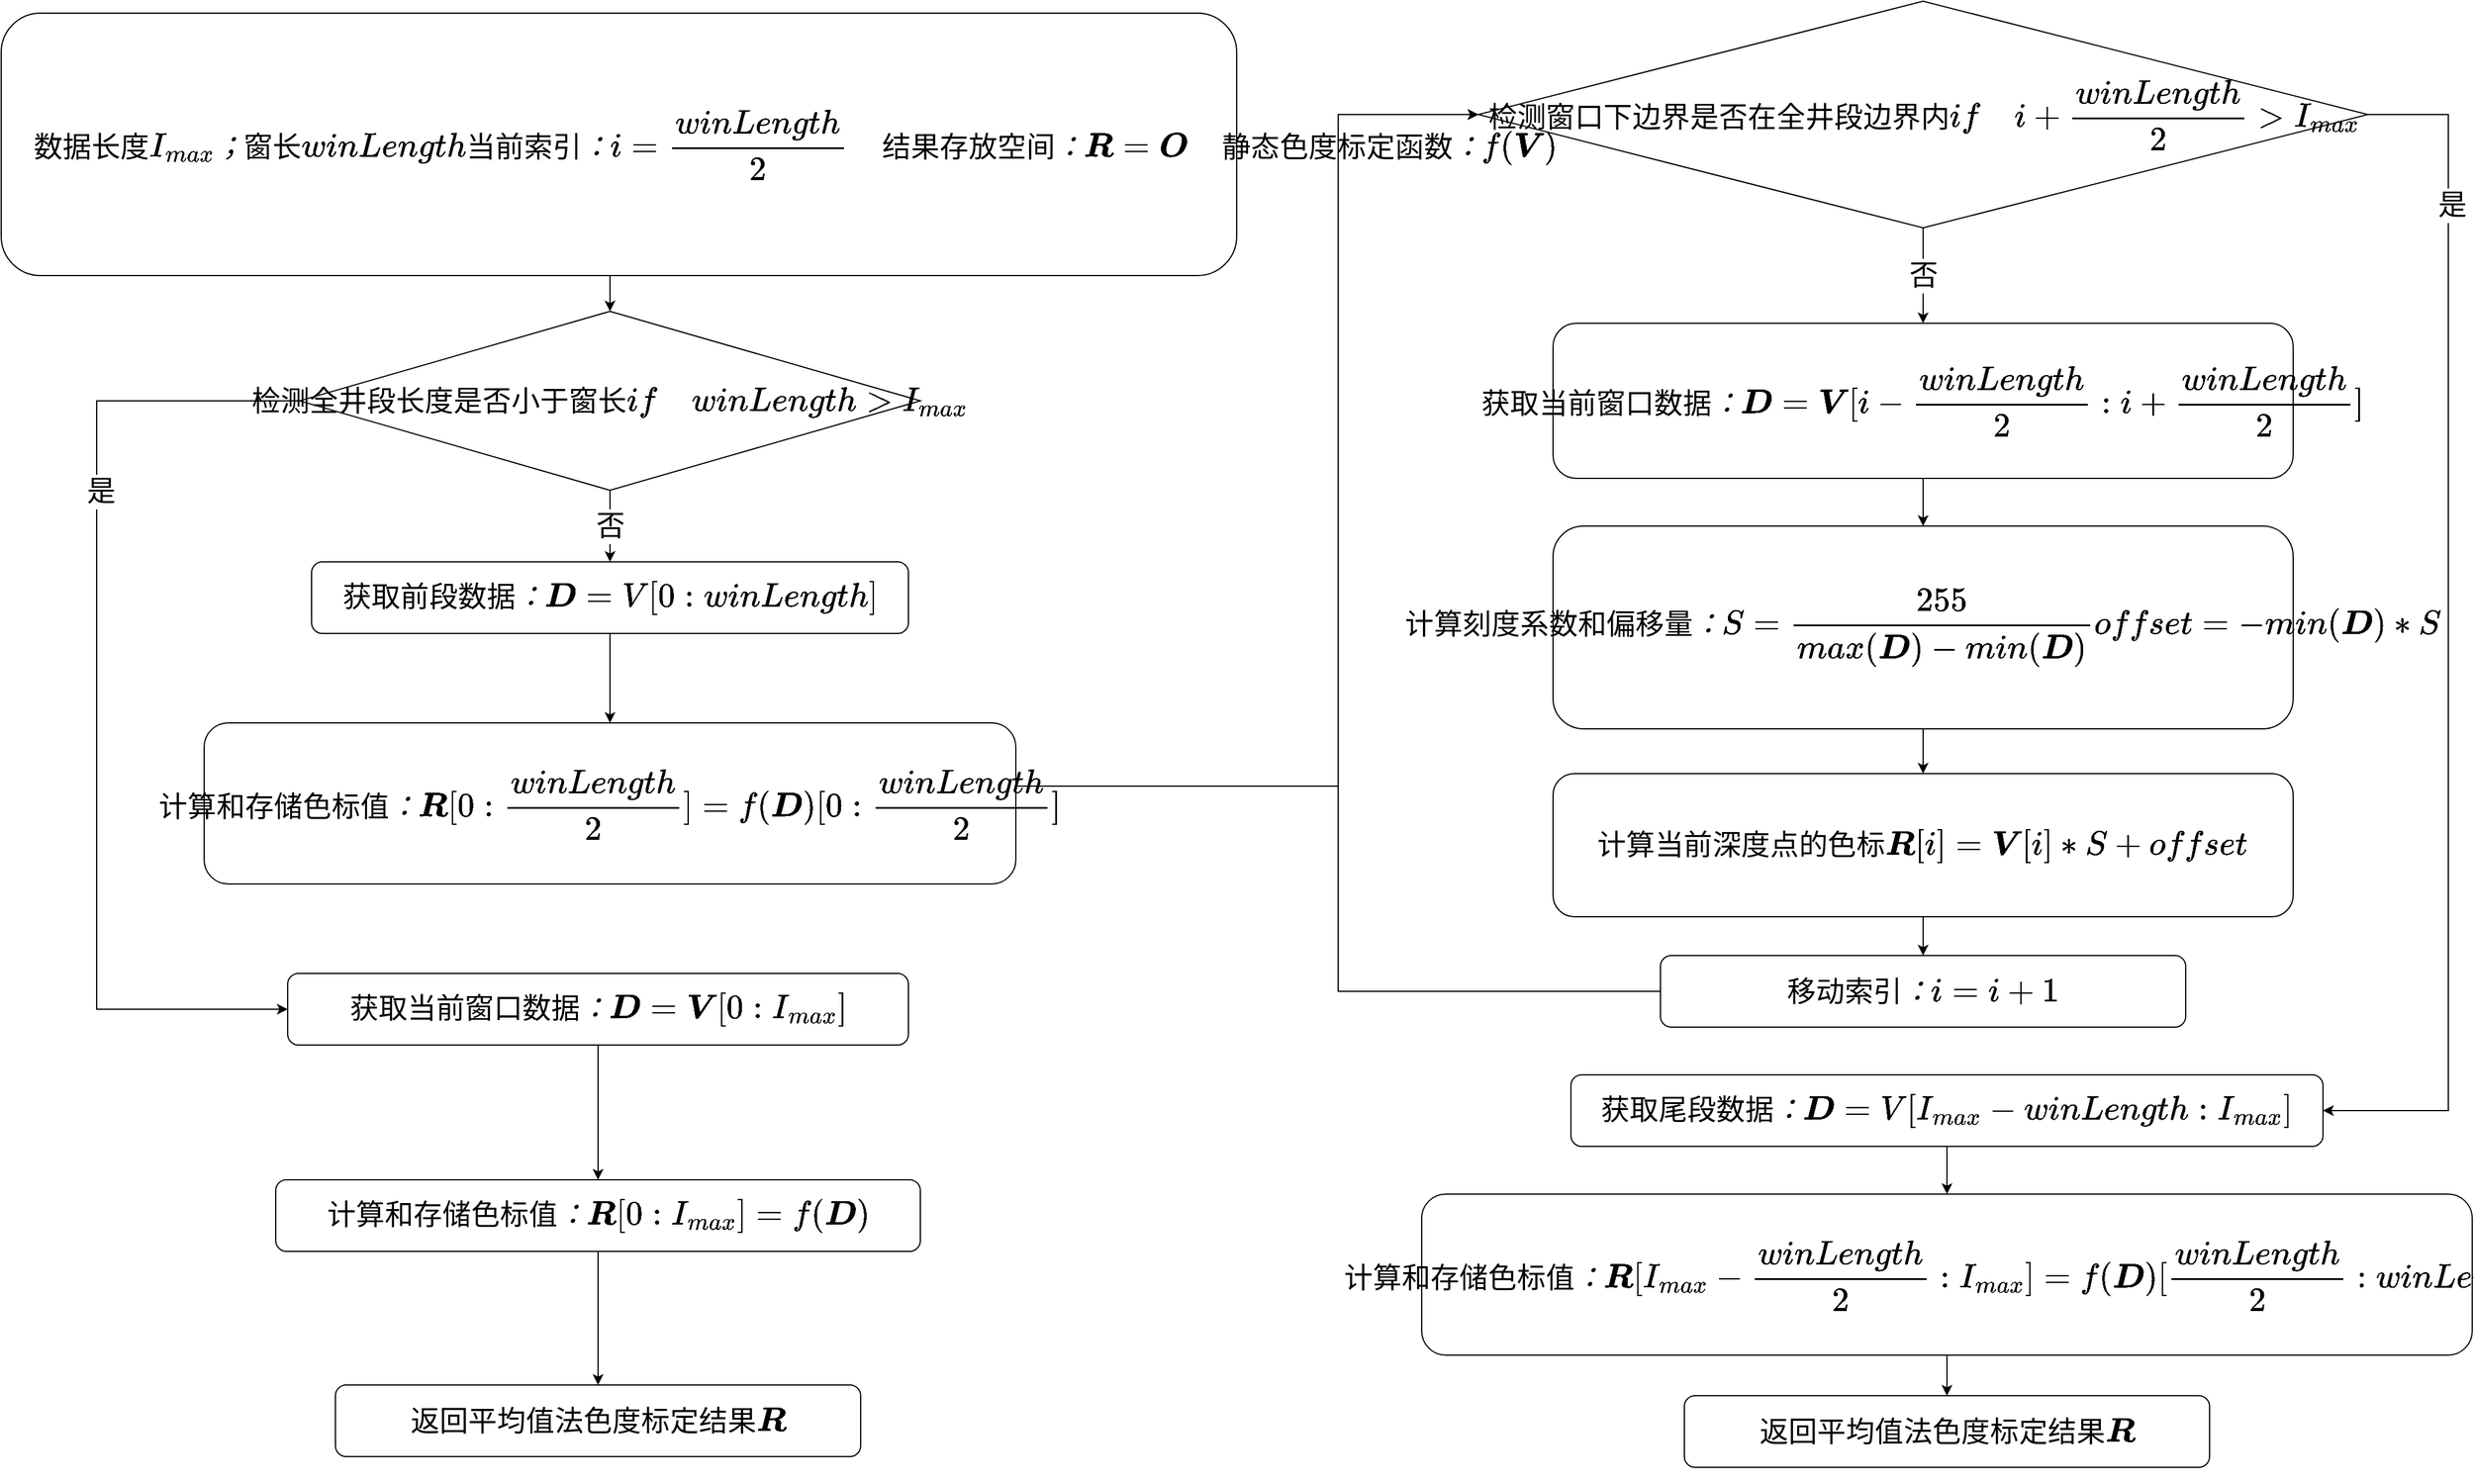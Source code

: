 <mxfile version="15.8.7" type="device"><diagram id="GvPofDsLP2z_rEaC2fz6" name="第 1 页"><mxGraphModel dx="1483" dy="2153" grid="1" gridSize="10" guides="1" tooltips="1" connect="1" arrows="1" fold="1" page="1" pageScale="1" pageWidth="827" pageHeight="1169" math="1" shadow="0"><root><mxCell id="0"/><mxCell id="1" parent="0"/><mxCell id="BFw4RH9lJoTaI4rNDlwQ-19" style="edgeStyle=orthogonalEdgeStyle;rounded=0;orthogonalLoop=1;jettySize=auto;html=1;exitX=0.5;exitY=1;exitDx=0;exitDy=0;entryX=0.5;entryY=0;entryDx=0;entryDy=0;fontSize=24;" edge="1" parent="1" source="WbfiJGBeXJ4uQb5mIPu6-4" target="WbfiJGBeXJ4uQb5mIPu6-9"><mxGeometry relative="1" as="geometry"/></mxCell><mxCell id="WbfiJGBeXJ4uQb5mIPu6-4" value="$$获取当前窗口数据：\\&lt;br&gt;\boldsymbol D = \boldsymbol V [i-\frac{winLength}{2}:i+\frac{winLength}{2}&lt;br&gt;]&lt;br style=&quot;font-size: 24px&quot;&gt;$$" style="rounded=1;whiteSpace=wrap;html=1;fontSize=24;flipV=1;" parent="1" vertex="1"><mxGeometry x="1510" y="210" width="620" height="130" as="geometry"/></mxCell><mxCell id="BFw4RH9lJoTaI4rNDlwQ-10" style="edgeStyle=orthogonalEdgeStyle;rounded=0;orthogonalLoop=1;jettySize=auto;html=1;exitX=0;exitY=0.5;exitDx=0;exitDy=0;entryX=0;entryY=0.5;entryDx=0;entryDy=0;fontSize=24;" edge="1" parent="1" source="WbfiJGBeXJ4uQb5mIPu6-7" target="WbfiJGBeXJ4uQb5mIPu6-15"><mxGeometry relative="1" as="geometry"><Array as="points"><mxPoint x="290" y="275"/><mxPoint x="290" y="785"/></Array></mxGeometry></mxCell><mxCell id="BFw4RH9lJoTaI4rNDlwQ-11" value="&amp;nbsp;是" style="edgeLabel;html=1;align=center;verticalAlign=middle;resizable=0;points=[];fontSize=24;" vertex="1" connectable="0" parent="BFw4RH9lJoTaI4rNDlwQ-10"><mxGeometry x="-0.41" y="2" relative="1" as="geometry"><mxPoint x="-2" y="-2" as="offset"/></mxGeometry></mxCell><mxCell id="BFw4RH9lJoTaI4rNDlwQ-12" value="否" style="edgeStyle=orthogonalEdgeStyle;rounded=0;orthogonalLoop=1;jettySize=auto;html=1;fontSize=24;" edge="1" parent="1" source="WbfiJGBeXJ4uQb5mIPu6-7" target="BFw4RH9lJoTaI4rNDlwQ-2"><mxGeometry relative="1" as="geometry"/></mxCell><mxCell id="WbfiJGBeXJ4uQb5mIPu6-7" value="$$检测全井段长度是否小于窗长\\ &lt;br style=&quot;font-size: 24px&quot;&gt;if \quad winLength &amp;gt; I_{max}$$" style="rhombus;whiteSpace=wrap;html=1;fontSize=24;" parent="1" vertex="1"><mxGeometry x="460" y="200" width="520" height="150" as="geometry"/></mxCell><mxCell id="BFw4RH9lJoTaI4rNDlwQ-20" style="edgeStyle=orthogonalEdgeStyle;rounded=0;orthogonalLoop=1;jettySize=auto;html=1;exitX=0.5;exitY=1;exitDx=0;exitDy=0;fontSize=24;" edge="1" parent="1" source="WbfiJGBeXJ4uQb5mIPu6-9" target="BFw4RH9lJoTaI4rNDlwQ-8"><mxGeometry relative="1" as="geometry"/></mxCell><mxCell id="WbfiJGBeXJ4uQb5mIPu6-9" value="$$计算刻度系数和偏移量：\\&lt;br&gt;S=\frac{255}{max(\boldsymbol D)-min(\boldsymbol D)}\\&lt;br&gt;offset=-min(\boldsymbol D)*S&lt;br style=&quot;font-size: 24px&quot;&gt;$$" style="rounded=1;whiteSpace=wrap;html=1;fontSize=24;flipV=1;" parent="1" vertex="1"><mxGeometry x="1510" y="380" width="620" height="170" as="geometry"/></mxCell><mxCell id="BFw4RH9lJoTaI4rNDlwQ-24" style="edgeStyle=orthogonalEdgeStyle;rounded=0;orthogonalLoop=1;jettySize=auto;html=1;exitX=0;exitY=0.5;exitDx=0;exitDy=0;entryX=0;entryY=0.5;entryDx=0;entryDy=0;fontSize=24;" edge="1" parent="1" source="WbfiJGBeXJ4uQb5mIPu6-11" target="BFw4RH9lJoTaI4rNDlwQ-9"><mxGeometry relative="1" as="geometry"><Array as="points"><mxPoint x="1330" y="770"/><mxPoint x="1330" y="35"/></Array></mxGeometry></mxCell><mxCell id="WbfiJGBeXJ4uQb5mIPu6-11" value="$$移动索引：i=i+1&lt;br style=&quot;font-size: 24px&quot;&gt;$$" style="rounded=1;whiteSpace=wrap;html=1;fontSize=24;flipV=1;" parent="1" vertex="1"><mxGeometry x="1600" y="740" width="440" height="60" as="geometry"/></mxCell><mxCell id="BFw4RH9lJoTaI4rNDlwQ-15" value="" style="edgeStyle=orthogonalEdgeStyle;rounded=0;orthogonalLoop=1;jettySize=auto;html=1;fontSize=24;" edge="1" parent="1" source="WbfiJGBeXJ4uQb5mIPu6-15" target="WbfiJGBeXJ4uQb5mIPu6-17"><mxGeometry relative="1" as="geometry"/></mxCell><mxCell id="WbfiJGBeXJ4uQb5mIPu6-15" value="$$获取当前窗口数据：\boldsymbol D = \boldsymbol V[0:I_{max}]$$" style="rounded=1;whiteSpace=wrap;html=1;fontSize=24;" parent="1" vertex="1"><mxGeometry x="450" y="755" width="520" height="60" as="geometry"/></mxCell><mxCell id="BFw4RH9lJoTaI4rNDlwQ-16" value="" style="edgeStyle=orthogonalEdgeStyle;rounded=0;orthogonalLoop=1;jettySize=auto;html=1;fontSize=24;" edge="1" parent="1" source="WbfiJGBeXJ4uQb5mIPu6-17" target="WbfiJGBeXJ4uQb5mIPu6-22"><mxGeometry relative="1" as="geometry"/></mxCell><mxCell id="WbfiJGBeXJ4uQb5mIPu6-17" value="$$计算和存储色标值：\boldsymbol R[0:I_{max}]=f(\boldsymbol D)&lt;br style=&quot;font-size: 24px&quot;&gt;$$" style="rounded=1;whiteSpace=wrap;html=1;fontSize=24;" parent="1" vertex="1"><mxGeometry x="440" y="928" width="540" height="60" as="geometry"/></mxCell><mxCell id="WbfiJGBeXJ4uQb5mIPu6-22" value="$$返回平均值法色度标定结果\boldsymbol R&lt;br style=&quot;font-size: 24px;&quot;&gt;$$" style="rounded=1;whiteSpace=wrap;html=1;fontSize=24;" parent="1" vertex="1"><mxGeometry x="490" y="1100" width="440" height="60" as="geometry"/></mxCell><mxCell id="BFw4RH9lJoTaI4rNDlwQ-30" style="edgeStyle=orthogonalEdgeStyle;rounded=0;orthogonalLoop=1;jettySize=auto;html=1;exitX=0.5;exitY=1;exitDx=0;exitDy=0;entryX=0.5;entryY=0;entryDx=0;entryDy=0;fontSize=24;" edge="1" parent="1" source="BFw4RH9lJoTaI4rNDlwQ-1" target="WbfiJGBeXJ4uQb5mIPu6-7"><mxGeometry relative="1" as="geometry"/></mxCell><mxCell id="BFw4RH9lJoTaI4rNDlwQ-1" value="&lt;font style=&quot;font-size: 24px&quot;&gt;$$初始化：\\&lt;br&gt;全井段数据&lt;br&gt;:\boldsymbol{V} \quad 数据长度I_{max} ；窗长winLength\\&lt;br&gt;当前索引：i=\frac{winLength}{2} \quad&lt;br&gt;结果存放空间：\boldsymbol R = \boldsymbol O&amp;nbsp; \quad 静态色度标定函数：f(\boldsymbol V)$$&lt;/font&gt;" style="rounded=1;whiteSpace=wrap;html=1;fontSize=18;fontFamily=Helvetica;labelBackgroundColor=none;strokeWidth=1;align=center;fontStyle=0" vertex="1" parent="1"><mxGeometry x="210" y="-50" width="1035" height="220" as="geometry"/></mxCell><mxCell id="BFw4RH9lJoTaI4rNDlwQ-13" value="" style="edgeStyle=orthogonalEdgeStyle;rounded=0;orthogonalLoop=1;jettySize=auto;html=1;fontSize=24;" edge="1" parent="1" source="BFw4RH9lJoTaI4rNDlwQ-2" target="BFw4RH9lJoTaI4rNDlwQ-3"><mxGeometry relative="1" as="geometry"/></mxCell><mxCell id="BFw4RH9lJoTaI4rNDlwQ-2" value="$$获取前段数据：\boldsymbol D = V[0:winLength]$$" style="rounded=1;whiteSpace=wrap;html=1;fontSize=24;" vertex="1" parent="1"><mxGeometry x="470" y="410" width="500" height="60" as="geometry"/></mxCell><mxCell id="BFw4RH9lJoTaI4rNDlwQ-17" style="edgeStyle=orthogonalEdgeStyle;rounded=0;orthogonalLoop=1;jettySize=auto;html=1;exitX=1;exitY=0.5;exitDx=0;exitDy=0;entryX=0;entryY=0.5;entryDx=0;entryDy=0;fontSize=24;" edge="1" parent="1" source="BFw4RH9lJoTaI4rNDlwQ-3" target="BFw4RH9lJoTaI4rNDlwQ-9"><mxGeometry relative="1" as="geometry"><Array as="points"><mxPoint x="1330" y="598"/><mxPoint x="1330" y="35"/></Array></mxGeometry></mxCell><mxCell id="BFw4RH9lJoTaI4rNDlwQ-3" value="$$计算和存储色标值：\\&lt;br&gt;\boldsymbol R[0:\frac{winLength}{2}]=f(\boldsymbol D)[0:\frac{winLength}{2}]&lt;br&gt;$$" style="rounded=1;whiteSpace=wrap;html=1;fontSize=24;" vertex="1" parent="1"><mxGeometry x="380" y="545" width="680" height="135" as="geometry"/></mxCell><mxCell id="BFw4RH9lJoTaI4rNDlwQ-27" style="edgeStyle=orthogonalEdgeStyle;rounded=0;orthogonalLoop=1;jettySize=auto;html=1;exitX=0.5;exitY=1;exitDx=0;exitDy=0;fontSize=24;" edge="1" parent="1" source="BFw4RH9lJoTaI4rNDlwQ-5" target="BFw4RH9lJoTaI4rNDlwQ-6"><mxGeometry relative="1" as="geometry"/></mxCell><mxCell id="BFw4RH9lJoTaI4rNDlwQ-5" value="$$获取尾段数据：\boldsymbol D = V[I_{max}-winLength:I_{max}]$$" style="rounded=1;whiteSpace=wrap;html=1;fontSize=24;" vertex="1" parent="1"><mxGeometry x="1525" y="840" width="630" height="60" as="geometry"/></mxCell><mxCell id="BFw4RH9lJoTaI4rNDlwQ-29" style="edgeStyle=orthogonalEdgeStyle;rounded=0;orthogonalLoop=1;jettySize=auto;html=1;exitX=0.5;exitY=1;exitDx=0;exitDy=0;entryX=0.5;entryY=0;entryDx=0;entryDy=0;fontSize=24;" edge="1" parent="1" source="BFw4RH9lJoTaI4rNDlwQ-6" target="BFw4RH9lJoTaI4rNDlwQ-28"><mxGeometry relative="1" as="geometry"/></mxCell><mxCell id="BFw4RH9lJoTaI4rNDlwQ-6" value="$$计算和存储色标值：\\&lt;br&gt;\boldsymbol R[I_{max}-\frac{winLength}{2}&lt;br&gt;:I_{max}]=f(\boldsymbol D)[\frac{winLength}{2}&lt;br&gt;:winLength]&lt;br&gt;$$" style="rounded=1;whiteSpace=wrap;html=1;fontSize=24;align=center;" vertex="1" parent="1"><mxGeometry x="1400" y="940" width="880" height="135" as="geometry"/></mxCell><mxCell id="BFw4RH9lJoTaI4rNDlwQ-21" style="edgeStyle=orthogonalEdgeStyle;rounded=0;orthogonalLoop=1;jettySize=auto;html=1;exitX=0.5;exitY=1;exitDx=0;exitDy=0;entryX=0.5;entryY=0;entryDx=0;entryDy=0;fontSize=24;" edge="1" parent="1" source="BFw4RH9lJoTaI4rNDlwQ-8" target="WbfiJGBeXJ4uQb5mIPu6-11"><mxGeometry relative="1" as="geometry"/></mxCell><mxCell id="BFw4RH9lJoTaI4rNDlwQ-8" value="$$计算当前深度点的色标\\&lt;br&gt;\boldsymbol R[i]=\boldsymbol V[i] * S + offset&lt;br style=&quot;font-size: 24px&quot;&gt;$$" style="rounded=1;whiteSpace=wrap;html=1;fontSize=24;flipV=1;" vertex="1" parent="1"><mxGeometry x="1510" y="587.5" width="620" height="120" as="geometry"/></mxCell><mxCell id="BFw4RH9lJoTaI4rNDlwQ-18" value="否" style="edgeStyle=orthogonalEdgeStyle;rounded=0;orthogonalLoop=1;jettySize=auto;html=1;exitX=0.5;exitY=1;exitDx=0;exitDy=0;fontSize=24;" edge="1" parent="1" source="BFw4RH9lJoTaI4rNDlwQ-9" target="WbfiJGBeXJ4uQb5mIPu6-4"><mxGeometry relative="1" as="geometry"><Array as="points"><mxPoint x="1820" y="170"/><mxPoint x="1820" y="170"/></Array></mxGeometry></mxCell><mxCell id="BFw4RH9lJoTaI4rNDlwQ-25" style="edgeStyle=orthogonalEdgeStyle;rounded=0;orthogonalLoop=1;jettySize=auto;html=1;exitX=1;exitY=0.5;exitDx=0;exitDy=0;entryX=1;entryY=0.5;entryDx=0;entryDy=0;fontSize=24;" edge="1" parent="1" source="BFw4RH9lJoTaI4rNDlwQ-9" target="BFw4RH9lJoTaI4rNDlwQ-5"><mxGeometry relative="1" as="geometry"><Array as="points"><mxPoint x="2260" y="35"/><mxPoint x="2260" y="870"/></Array></mxGeometry></mxCell><mxCell id="BFw4RH9lJoTaI4rNDlwQ-26" value="是" style="edgeLabel;html=1;align=center;verticalAlign=middle;resizable=0;points=[];fontSize=24;" vertex="1" connectable="0" parent="BFw4RH9lJoTaI4rNDlwQ-25"><mxGeometry x="-0.717" y="3" relative="1" as="geometry"><mxPoint y="1" as="offset"/></mxGeometry></mxCell><mxCell id="BFw4RH9lJoTaI4rNDlwQ-9" value="$$检测窗口下边界是否在全井段边界内\\ &lt;br style=&quot;font-size: 24px&quot;&gt;if \quad i+\frac{winLength}{2} &amp;gt; I_{max}$$" style="rhombus;whiteSpace=wrap;html=1;fontSize=24;align=center;flipV=1;" vertex="1" parent="1"><mxGeometry x="1447.5" y="-60" width="745" height="190" as="geometry"/></mxCell><mxCell id="BFw4RH9lJoTaI4rNDlwQ-28" value="$$返回平均值法色度标定结果\boldsymbol R&lt;br style=&quot;font-size: 24px;&quot;&gt;$$" style="rounded=1;whiteSpace=wrap;html=1;fontSize=24;" vertex="1" parent="1"><mxGeometry x="1620" y="1109" width="440" height="60" as="geometry"/></mxCell></root></mxGraphModel></diagram></mxfile>